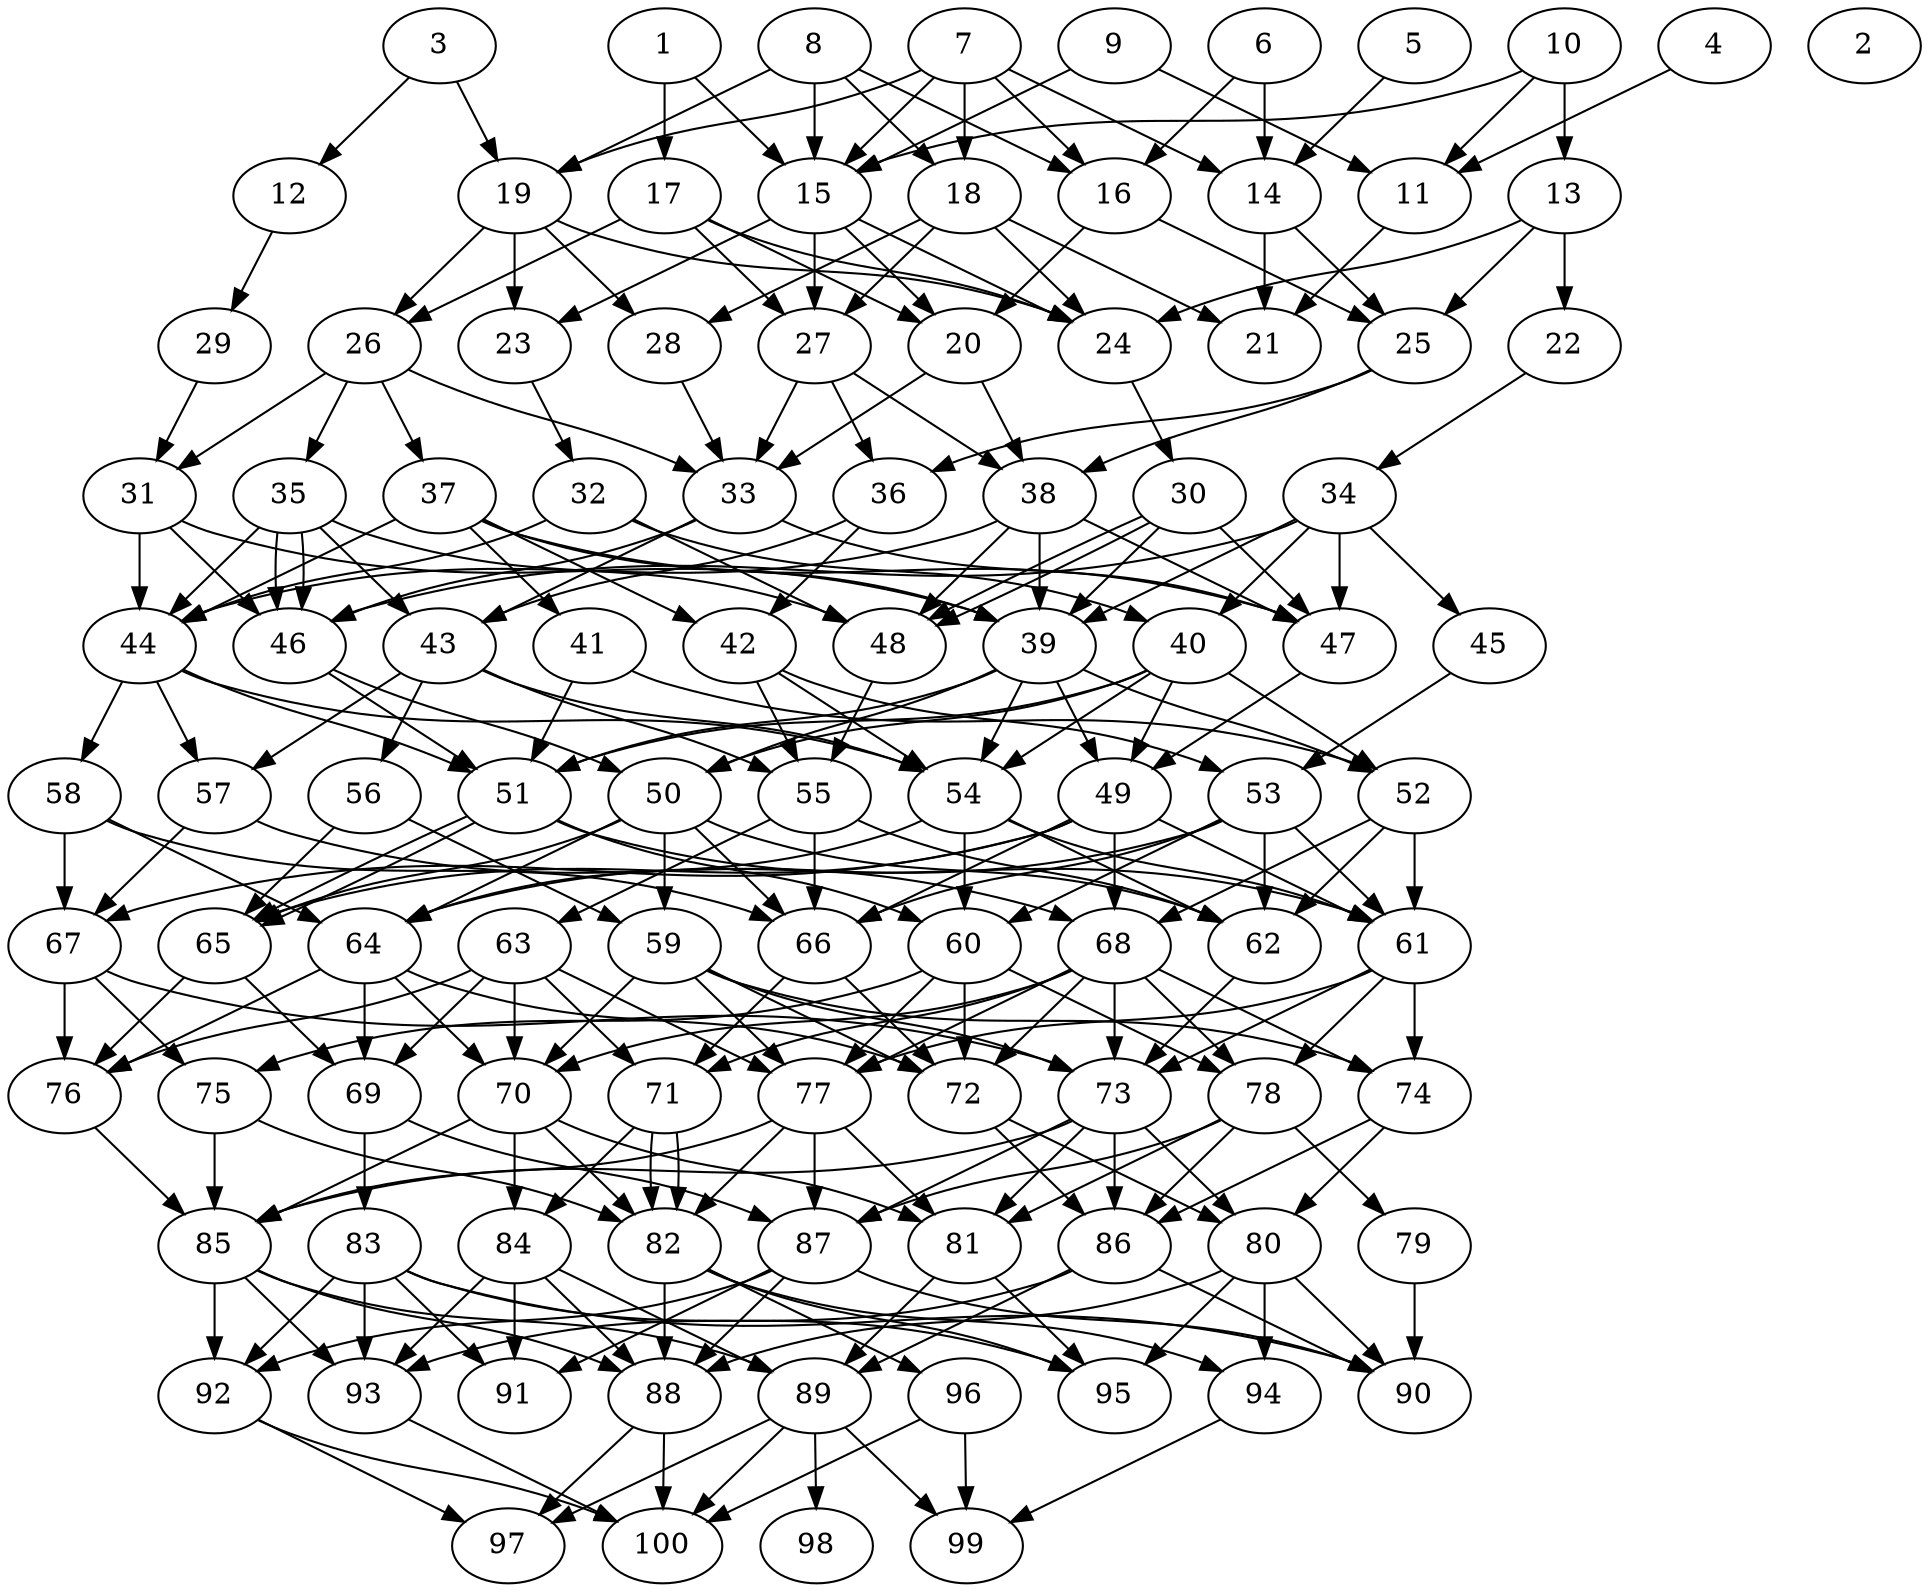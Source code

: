 digraph G {
  1 [size="782757789696", alpha="0.11"]
  1 -> 15 [size="679477248"]
  1 -> 17 [size="679477248"]
  2 [size="8589934592", alpha="0.09"]
  3 [size="80660268361", alpha="0.15"]
  3 -> 12 [size="209715200"]
  3 -> 19 [size="209715200"]
  4 [size="7667726372", alpha="0.04"]
  4 -> 11 [size="301989888"]
  5 [size="68719476736", alpha="0.02"]
  5 -> 14 [size="134217728"]
  6 [size="68719476736", alpha="0.08"]
  6 -> 14 [size="134217728"]
  6 -> 16 [size="134217728"]
  7 [size="706980951537", alpha="0.11"]
  7 -> 14 [size="838860800"]
  7 -> 15 [size="838860800"]
  7 -> 16 [size="838860800"]
  7 -> 18 [size="838860800"]
  7 -> 19 [size="838860800"]
  8 [size="25408014303", alpha="0.15"]
  8 -> 15 [size="838860800"]
  8 -> 16 [size="838860800"]
  8 -> 18 [size="838860800"]
  8 -> 19 [size="838860800"]
  9 [size="33875846568", alpha="0.04"]
  9 -> 11 [size="33554432"]
  9 -> 15 [size="33554432"]
  10 [size="8554165824", alpha="0.18"]
  10 -> 11 [size="301989888"]
  10 -> 13 [size="301989888"]
  10 -> 15 [size="301989888"]
  11 [size="461685229150", alpha="0.01"]
  11 -> 21 [size="301989888"]
  12 [size="1593689024", alpha="0.10"]
  12 -> 29 [size="134217728"]
  13 [size="368293445632", alpha="0.17"]
  13 -> 22 [size="411041792"]
  13 -> 24 [size="411041792"]
  13 -> 25 [size="411041792"]
  14 [size="368293445632", alpha="0.10"]
  14 -> 21 [size="411041792"]
  14 -> 25 [size="411041792"]
  15 [size="327352126939", alpha="0.11"]
  15 -> 20 [size="411041792"]
  15 -> 23 [size="411041792"]
  15 -> 24 [size="411041792"]
  15 -> 27 [size="411041792"]
  16 [size="9921570001", alpha="0.18"]
  16 -> 20 [size="679477248"]
  16 -> 25 [size="679477248"]
  17 [size="26907438552", alpha="0.06"]
  17 -> 20 [size="679477248"]
  17 -> 24 [size="679477248"]
  17 -> 26 [size="679477248"]
  17 -> 27 [size="679477248"]
  18 [size="1073741824000", alpha="0.09"]
  18 -> 21 [size="838860800"]
  18 -> 24 [size="838860800"]
  18 -> 27 [size="838860800"]
  18 -> 28 [size="838860800"]
  19 [size="763086787112", alpha="0.18"]
  19 -> 23 [size="536870912"]
  19 -> 24 [size="536870912"]
  19 -> 26 [size="536870912"]
  19 -> 28 [size="536870912"]
  20 [size="1089524795692", alpha="0.10"]
  20 -> 33 [size="838860800"]
  20 -> 38 [size="838860800"]
  21 [size="8153830517", alpha="0.12"]
  22 [size="5770755106", alpha="0.19"]
  22 -> 34 [size="134217728"]
  23 [size="8589934592", alpha="0.17"]
  23 -> 32 [size="33554432"]
  24 [size="6869505161", alpha="0.01"]
  24 -> 30 [size="134217728"]
  25 [size="134217728000", alpha="0.05"]
  25 -> 36 [size="209715200"]
  25 -> 38 [size="209715200"]
  26 [size="371048252937", alpha="0.05"]
  26 -> 31 [size="411041792"]
  26 -> 33 [size="411041792"]
  26 -> 35 [size="411041792"]
  26 -> 37 [size="411041792"]
  27 [size="2239820878", alpha="0.04"]
  27 -> 33 [size="134217728"]
  27 -> 36 [size="134217728"]
  27 -> 38 [size="134217728"]
  28 [size="782757789696", alpha="0.18"]
  28 -> 33 [size="679477248"]
  29 [size="204761800620", alpha="0.19"]
  29 -> 31 [size="536870912"]
  30 [size="562856639904", alpha="0.16"]
  30 -> 39 [size="536870912"]
  30 -> 47 [size="536870912"]
  30 -> 48 [size="536870912"]
  30 -> 48 [size="536870912"]
  31 [size="399004171852", alpha="0.19"]
  31 -> 39 [size="536870912"]
  31 -> 44 [size="536870912"]
  31 -> 46 [size="536870912"]
  32 [size="2275491533", alpha="0.09"]
  32 -> 40 [size="75497472"]
  32 -> 44 [size="75497472"]
  32 -> 48 [size="75497472"]
  33 [size="68719476736", alpha="0.17"]
  33 -> 43 [size="134217728"]
  33 -> 46 [size="134217728"]
  33 -> 47 [size="134217728"]
  34 [size="444223236288", alpha="0.01"]
  34 -> 39 [size="536870912"]
  34 -> 40 [size="536870912"]
  34 -> 45 [size="536870912"]
  34 -> 46 [size="536870912"]
  34 -> 47 [size="536870912"]
  35 [size="267166224534", alpha="0.09"]
  35 -> 43 [size="411041792"]
  35 -> 44 [size="411041792"]
  35 -> 46 [size="411041792"]
  35 -> 46 [size="411041792"]
  35 -> 48 [size="411041792"]
  36 [size="1073741824000", alpha="0.12"]
  36 -> 42 [size="838860800"]
  36 -> 43 [size="838860800"]
  37 [size="4260589624", alpha="0.18"]
  37 -> 39 [size="75497472"]
  37 -> 41 [size="75497472"]
  37 -> 42 [size="75497472"]
  37 -> 44 [size="75497472"]
  37 -> 47 [size="75497472"]
  38 [size="6824706417", alpha="0.03"]
  38 -> 39 [size="209715200"]
  38 -> 44 [size="209715200"]
  38 -> 47 [size="209715200"]
  38 -> 48 [size="209715200"]
  39 [size="782757789696", alpha="0.19"]
  39 -> 49 [size="679477248"]
  39 -> 50 [size="679477248"]
  39 -> 51 [size="679477248"]
  39 -> 52 [size="679477248"]
  39 -> 54 [size="679477248"]
  40 [size="123802616132", alpha="0.19"]
  40 -> 49 [size="536870912"]
  40 -> 50 [size="536870912"]
  40 -> 51 [size="536870912"]
  40 -> 52 [size="536870912"]
  40 -> 54 [size="536870912"]
  41 [size="68719476736", alpha="0.01"]
  41 -> 51 [size="134217728"]
  41 -> 52 [size="134217728"]
  42 [size="25392968682", alpha="0.03"]
  42 -> 53 [size="411041792"]
  42 -> 54 [size="411041792"]
  42 -> 55 [size="411041792"]
  43 [size="68719476736", alpha="0.04"]
  43 -> 54 [size="134217728"]
  43 -> 55 [size="134217728"]
  43 -> 56 [size="134217728"]
  43 -> 57 [size="134217728"]
  44 [size="134217728000", alpha="0.12"]
  44 -> 51 [size="209715200"]
  44 -> 54 [size="209715200"]
  44 -> 57 [size="209715200"]
  44 -> 58 [size="209715200"]
  45 [size="18883687704", alpha="0.06"]
  45 -> 53 [size="679477248"]
  46 [size="11367341684", alpha="0.12"]
  46 -> 50 [size="679477248"]
  46 -> 51 [size="679477248"]
  47 [size="231928233984", alpha="0.03"]
  47 -> 49 [size="301989888"]
  48 [size="469732598586", alpha="0.16"]
  48 -> 55 [size="301989888"]
  49 [size="108896467208", alpha="0.14"]
  49 -> 61 [size="75497472"]
  49 -> 65 [size="75497472"]
  49 -> 66 [size="75497472"]
  49 -> 67 [size="75497472"]
  49 -> 68 [size="75497472"]
  50 [size="1073741824000", alpha="0.04"]
  50 -> 59 [size="838860800"]
  50 -> 62 [size="838860800"]
  50 -> 64 [size="838860800"]
  50 -> 65 [size="838860800"]
  50 -> 66 [size="838860800"]
  51 [size="112872138396", alpha="0.15"]
  51 -> 60 [size="134217728"]
  51 -> 61 [size="134217728"]
  51 -> 65 [size="134217728"]
  51 -> 65 [size="134217728"]
  52 [size="231928233984", alpha="0.07"]
  52 -> 61 [size="301989888"]
  52 -> 62 [size="301989888"]
  52 -> 68 [size="301989888"]
  53 [size="398843578456", alpha="0.07"]
  53 -> 60 [size="301989888"]
  53 -> 61 [size="301989888"]
  53 -> 62 [size="301989888"]
  53 -> 64 [size="301989888"]
  53 -> 66 [size="301989888"]
  54 [size="9181467100", alpha="0.08"]
  54 -> 60 [size="838860800"]
  54 -> 61 [size="838860800"]
  54 -> 62 [size="838860800"]
  54 -> 64 [size="838860800"]
  55 [size="231928233984", alpha="0.01"]
  55 -> 62 [size="301989888"]
  55 -> 63 [size="301989888"]
  55 -> 66 [size="301989888"]
  56 [size="10076482168", alpha="0.11"]
  56 -> 59 [size="209715200"]
  56 -> 65 [size="209715200"]
  57 [size="549755813888", alpha="0.12"]
  57 -> 67 [size="536870912"]
  57 -> 68 [size="536870912"]
  58 [size="151473500194", alpha="0.18"]
  58 -> 64 [size="411041792"]
  58 -> 66 [size="411041792"]
  58 -> 67 [size="411041792"]
  59 [size="208723982437", alpha="0.01"]
  59 -> 70 [size="411041792"]
  59 -> 72 [size="411041792"]
  59 -> 73 [size="411041792"]
  59 -> 74 [size="411041792"]
  59 -> 77 [size="411041792"]
  60 [size="312478857241", alpha="0.19"]
  60 -> 72 [size="209715200"]
  60 -> 75 [size="209715200"]
  60 -> 77 [size="209715200"]
  60 -> 78 [size="209715200"]
  61 [size="124367859720", alpha="0.14"]
  61 -> 73 [size="536870912"]
  61 -> 74 [size="536870912"]
  61 -> 77 [size="536870912"]
  61 -> 78 [size="536870912"]
  62 [size="15950413754", alpha="0.12"]
  62 -> 73 [size="33554432"]
  63 [size="549755813888", alpha="0.03"]
  63 -> 69 [size="536870912"]
  63 -> 70 [size="536870912"]
  63 -> 71 [size="536870912"]
  63 -> 76 [size="536870912"]
  63 -> 77 [size="536870912"]
  64 [size="187544051155", alpha="0.01"]
  64 -> 69 [size="209715200"]
  64 -> 70 [size="209715200"]
  64 -> 72 [size="209715200"]
  64 -> 76 [size="209715200"]
  65 [size="28991029248", alpha="0.15"]
  65 -> 69 [size="75497472"]
  65 -> 76 [size="75497472"]
  66 [size="1205415533", alpha="0.14"]
  66 -> 71 [size="33554432"]
  66 -> 72 [size="33554432"]
  67 [size="549755813888", alpha="0.02"]
  67 -> 73 [size="536870912"]
  67 -> 75 [size="536870912"]
  67 -> 76 [size="536870912"]
  68 [size="28991029248", alpha="0.18"]
  68 -> 70 [size="75497472"]
  68 -> 71 [size="75497472"]
  68 -> 72 [size="75497472"]
  68 -> 73 [size="75497472"]
  68 -> 74 [size="75497472"]
  68 -> 77 [size="75497472"]
  68 -> 78 [size="75497472"]
  69 [size="51336612172", alpha="0.05"]
  69 -> 83 [size="75497472"]
  69 -> 87 [size="75497472"]
  70 [size="368293445632", alpha="0.07"]
  70 -> 81 [size="411041792"]
  70 -> 82 [size="411041792"]
  70 -> 84 [size="411041792"]
  70 -> 85 [size="411041792"]
  71 [size="134217728000", alpha="0.15"]
  71 -> 82 [size="209715200"]
  71 -> 82 [size="209715200"]
  71 -> 84 [size="209715200"]
  72 [size="8589934592", alpha="0.04"]
  72 -> 80 [size="33554432"]
  72 -> 86 [size="33554432"]
  73 [size="4854570684", alpha="0.07"]
  73 -> 80 [size="134217728"]
  73 -> 81 [size="134217728"]
  73 -> 85 [size="134217728"]
  73 -> 86 [size="134217728"]
  73 -> 87 [size="134217728"]
  74 [size="8589934592", alpha="0.14"]
  74 -> 80 [size="33554432"]
  74 -> 86 [size="33554432"]
  75 [size="928649469150", alpha="0.19"]
  75 -> 82 [size="679477248"]
  75 -> 85 [size="679477248"]
  76 [size="1073741824000", alpha="0.02"]
  76 -> 85 [size="838860800"]
  77 [size="4447354538", alpha="0.18"]
  77 -> 81 [size="134217728"]
  77 -> 82 [size="134217728"]
  77 -> 85 [size="134217728"]
  77 -> 87 [size="134217728"]
  78 [size="1509360551", alpha="0.10"]
  78 -> 79 [size="75497472"]
  78 -> 81 [size="75497472"]
  78 -> 86 [size="75497472"]
  78 -> 87 [size="75497472"]
  79 [size="722553728728", alpha="0.15"]
  79 -> 90 [size="536870912"]
  80 [size="356583429", alpha="0.05"]
  80 -> 88 [size="33554432"]
  80 -> 90 [size="33554432"]
  80 -> 94 [size="33554432"]
  80 -> 95 [size="33554432"]
  81 [size="231928233984", alpha="0.11"]
  81 -> 89 [size="301989888"]
  81 -> 95 [size="301989888"]
  82 [size="134217728000", alpha="0.04"]
  82 -> 88 [size="209715200"]
  82 -> 94 [size="209715200"]
  82 -> 95 [size="209715200"]
  82 -> 96 [size="209715200"]
  83 [size="2771638982", alpha="0.07"]
  83 -> 90 [size="209715200"]
  83 -> 91 [size="209715200"]
  83 -> 92 [size="209715200"]
  83 -> 93 [size="209715200"]
  83 -> 95 [size="209715200"]
  84 [size="297040024", alpha="0.06"]
  84 -> 88 [size="33554432"]
  84 -> 89 [size="33554432"]
  84 -> 91 [size="33554432"]
  84 -> 93 [size="33554432"]
  85 [size="15958978775", alpha="0.12"]
  85 -> 88 [size="301989888"]
  85 -> 89 [size="301989888"]
  85 -> 92 [size="301989888"]
  85 -> 93 [size="301989888"]
  86 [size="25296884696", alpha="0.15"]
  86 -> 89 [size="33554432"]
  86 -> 90 [size="33554432"]
  86 -> 93 [size="33554432"]
  87 [size="68719476736", alpha="0.06"]
  87 -> 88 [size="134217728"]
  87 -> 90 [size="134217728"]
  87 -> 91 [size="134217728"]
  87 -> 92 [size="134217728"]
  88 [size="134217728000", alpha="0.18"]
  88 -> 97 [size="209715200"]
  88 -> 100 [size="209715200"]
  89 [size="74729891812", alpha="0.15"]
  89 -> 97 [size="209715200"]
  89 -> 98 [size="209715200"]
  89 -> 99 [size="209715200"]
  89 -> 100 [size="209715200"]
  90 [size="675528497020", alpha="0.02"]
  91 [size="782757789696", alpha="0.16"]
  92 [size="28991029248", alpha="0.12"]
  92 -> 97 [size="75497472"]
  92 -> 100 [size="75497472"]
  93 [size="356583105164", alpha="0.14"]
  93 -> 100 [size="536870912"]
  94 [size="782757789696", alpha="0.01"]
  94 -> 99 [size="679477248"]
  95 [size="648046979542", alpha="0.19"]
  96 [size="134217728000", alpha="0.15"]
  96 -> 99 [size="209715200"]
  96 -> 100 [size="209715200"]
  97 [size="20628340322", alpha="0.14"]
  98 [size="25822985444", alpha="0.17"]
  99 [size="8203092295", alpha="0.14"]
  100 [size="8589934592", alpha="0.15"]
}
